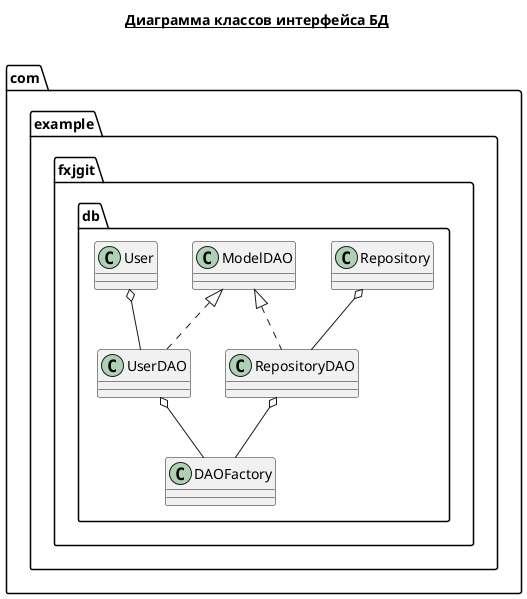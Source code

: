 @startuml

title __Диаграмма классов интерфейса БД__\n



  com.example.fxjgit.db.RepositoryDAO .up.|> com.example.fxjgit.db.ModelDAO
  com.example.fxjgit.db.Repository o-- com.example.fxjgit.db.RepositoryDAO
  com.example.fxjgit.db.UserDAO .up.|> com.example.fxjgit.db.ModelDAO
  com.example.fxjgit.db.User o-- com.example.fxjgit.db.UserDAO
  com.example.fxjgit.db.UserDAO o-- com.example.fxjgit.db.DAOFactory
  com.example.fxjgit.db.RepositoryDAO o-- com.example.fxjgit.db.DAOFactory




@enduml
